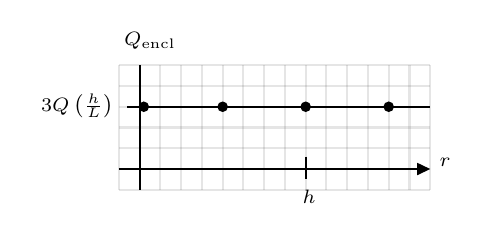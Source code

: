 

\tikzset{every picture/.style={line width=0.75pt}} %set default line width to 0.75pt        

\begin{tikzpicture}[x=0.75pt,y=0.75pt,yscale=-1,xscale=1]
%uncomment if require: \path (0,113); %set diagram left start at 0, and has height of 113

%Shape: Grid [id:dp10908942556051615] 
\draw  [draw opacity=0] (44,30) -- (194,30) -- (194,90) -- (44,90) -- cycle ; \draw  [color={rgb, 255:red, 0; green, 0; blue, 0 }  ,draw opacity=0.1 ] (44,30) -- (44,90)(54,30) -- (54,90)(64,30) -- (64,90)(74,30) -- (74,90)(84,30) -- (84,90)(94,30) -- (94,90)(104,30) -- (104,90)(114,30) -- (114,90)(124,30) -- (124,90)(134,30) -- (134,90)(144,30) -- (144,90)(154,30) -- (154,90)(164,30) -- (164,90)(174,30) -- (174,90)(184,30) -- (184,90) ; \draw  [color={rgb, 255:red, 0; green, 0; blue, 0 }  ,draw opacity=0.1 ] (44,30) -- (194,30)(44,40) -- (194,40)(44,50) -- (194,50)(44,60) -- (194,60)(44,70) -- (194,70)(44,80) -- (194,80) ; \draw  [color={rgb, 255:red, 0; green, 0; blue, 0 }  ,draw opacity=0.1 ]  ;
%Straight Lines [id:da5793514725444062] 
\draw [color={rgb, 255:red, 0; green, 0; blue, 0 }  ,draw opacity=0.1 ]   (44,90) -- (194,90) ;
%Straight Lines [id:da020612542975321224] 
\draw [color={rgb, 255:red, 0; green, 0; blue, 0 }  ,draw opacity=0.1 ]   (194,90) -- (194,30) ;

%Straight Lines [id:da26265464079120404] 
\draw    (54,30) -- (54,90) ;
%Straight Lines [id:da25909733967204973] 
\draw    (44,80) -- (191,80) ;
\draw [shift={(194,80)}, rotate = 180] [fill={rgb, 255:red, 0; green, 0; blue, 0 }  ][line width=0.08]  [draw opacity=0] (6.25,-3) -- (0,0) -- (6.25,3) -- cycle    ;
%Shape: Circle [id:dp44641273614521926] 
\draw  [fill={rgb, 255:red, 0; green, 0; blue, 0 }  ,fill opacity=1 ] (54,50) .. controls (54,48.9) and (54.9,48) .. (56,48) .. controls (57.1,48) and (58,48.9) .. (58,50) .. controls (58,51.1) and (57.1,52) .. (56,52) .. controls (54.9,52) and (54,51.1) .. (54,50) -- cycle ;
%Shape: Circle [id:dp3120297789520805] 
\draw  [fill={rgb, 255:red, 0; green, 0; blue, 0 }  ,fill opacity=1 ] (92,50) .. controls (92,48.9) and (92.9,48) .. (94,48) .. controls (95.1,48) and (96,48.9) .. (96,50) .. controls (96,51.1) and (95.1,52) .. (94,52) .. controls (92.9,52) and (92,51.1) .. (92,50) -- cycle ;
%Shape: Circle [id:dp5784910284605251] 
\draw  [fill={rgb, 255:red, 0; green, 0; blue, 0 }  ,fill opacity=1 ] (132,50) .. controls (132,48.9) and (132.9,48) .. (134,48) .. controls (135.1,48) and (136,48.9) .. (136,50) .. controls (136,51.1) and (135.1,52) .. (134,52) .. controls (132.9,52) and (132,51.1) .. (132,50) -- cycle ;
%Shape: Circle [id:dp6567841873311164] 
\draw  [fill={rgb, 255:red, 0; green, 0; blue, 0 }  ,fill opacity=1 ] (172,50) .. controls (172,48.9) and (172.9,48) .. (174,48) .. controls (175.1,48) and (176,48.9) .. (176,50) .. controls (176,51.1) and (175.1,52) .. (174,52) .. controls (172.9,52) and (172,51.1) .. (172,50) -- cycle ;
%Straight Lines [id:da9640426388934846] 
\draw    (134,74) -- (134,85) ;
%Straight Lines [id:da02907769084038314] 
\draw    (48,50) -- (58,50) ;
%Straight Lines [id:da9479293837523952] 
\draw    (58,50) -- (194,50) ;

% Text Node
\draw (45,12.4) node [anchor=north west][inner sep=0.75pt]  [font=\scriptsize]  {$Q\mathrm{_{encl}}$};
% Text Node
\draw (197,73.4) node [anchor=north west][inner sep=0.75pt]  [font=\scriptsize]  {$r$};
% Text Node
\draw (131,88.4) node [anchor=north west][inner sep=0.75pt]  [font=\scriptsize]  {$h$};
% Text Node
\draw (5,42.4) node [anchor=north west][inner sep=0.75pt]  [font=\scriptsize]  {$3Q\left(\frac{h}{L}\right)$};


\end{tikzpicture}

